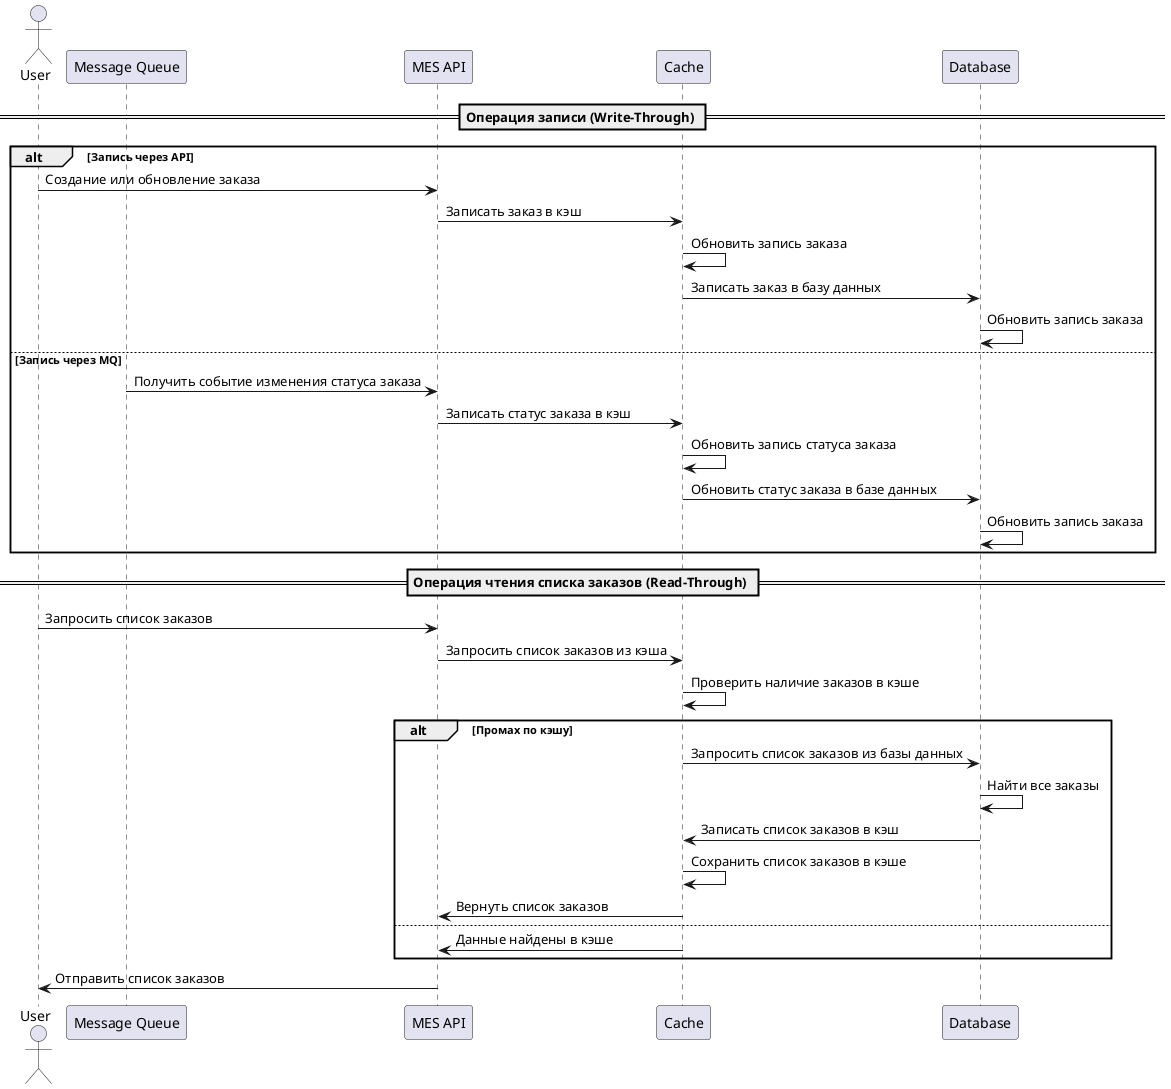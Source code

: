 @startuml

actor User
participant "Message Queue" as MQ
participant "MES API" as MES
participant "Cache" as Cache
participant "Database" as DB

== Операция записи (Write-Through) ==
alt Запись через API
  User -> MES: Создание или обновление заказа
  MES -> Cache: Записать заказ в кэш
  Cache -> Cache: Обновить запись заказа
  Cache -> DB: Записать заказ в базу данных
  DB -> DB: Обновить запись заказа
else Запись через MQ
  MQ -> MES: Получить событие изменения статуса заказа
  MES -> Cache: Записать статус заказа в кэш
  Cache -> Cache: Обновить запись статуса заказа
  Cache -> DB: Обновить статус заказа в базе данных
  DB -> DB: Обновить запись заказа
end

== Операция чтения списка заказов (Read-Through) ==
User -> MES: Запросить список заказов
MES -> Cache: Запросить список заказов из кэша
Cache -> Cache: Проверить наличие заказов в кэше
alt Промах по кэшу
  Cache -> DB: Запросить список заказов из базы данных
  DB -> DB: Найти все заказы
  DB -> Cache: Записать список заказов в кэш
  Cache -> Cache: Сохранить список заказов в кэше
  Cache -> MES: Вернуть список заказов
else
  Cache -> MES: Данные найдены в кэше
end
MES -> User: Отправить список заказов

@enduml
